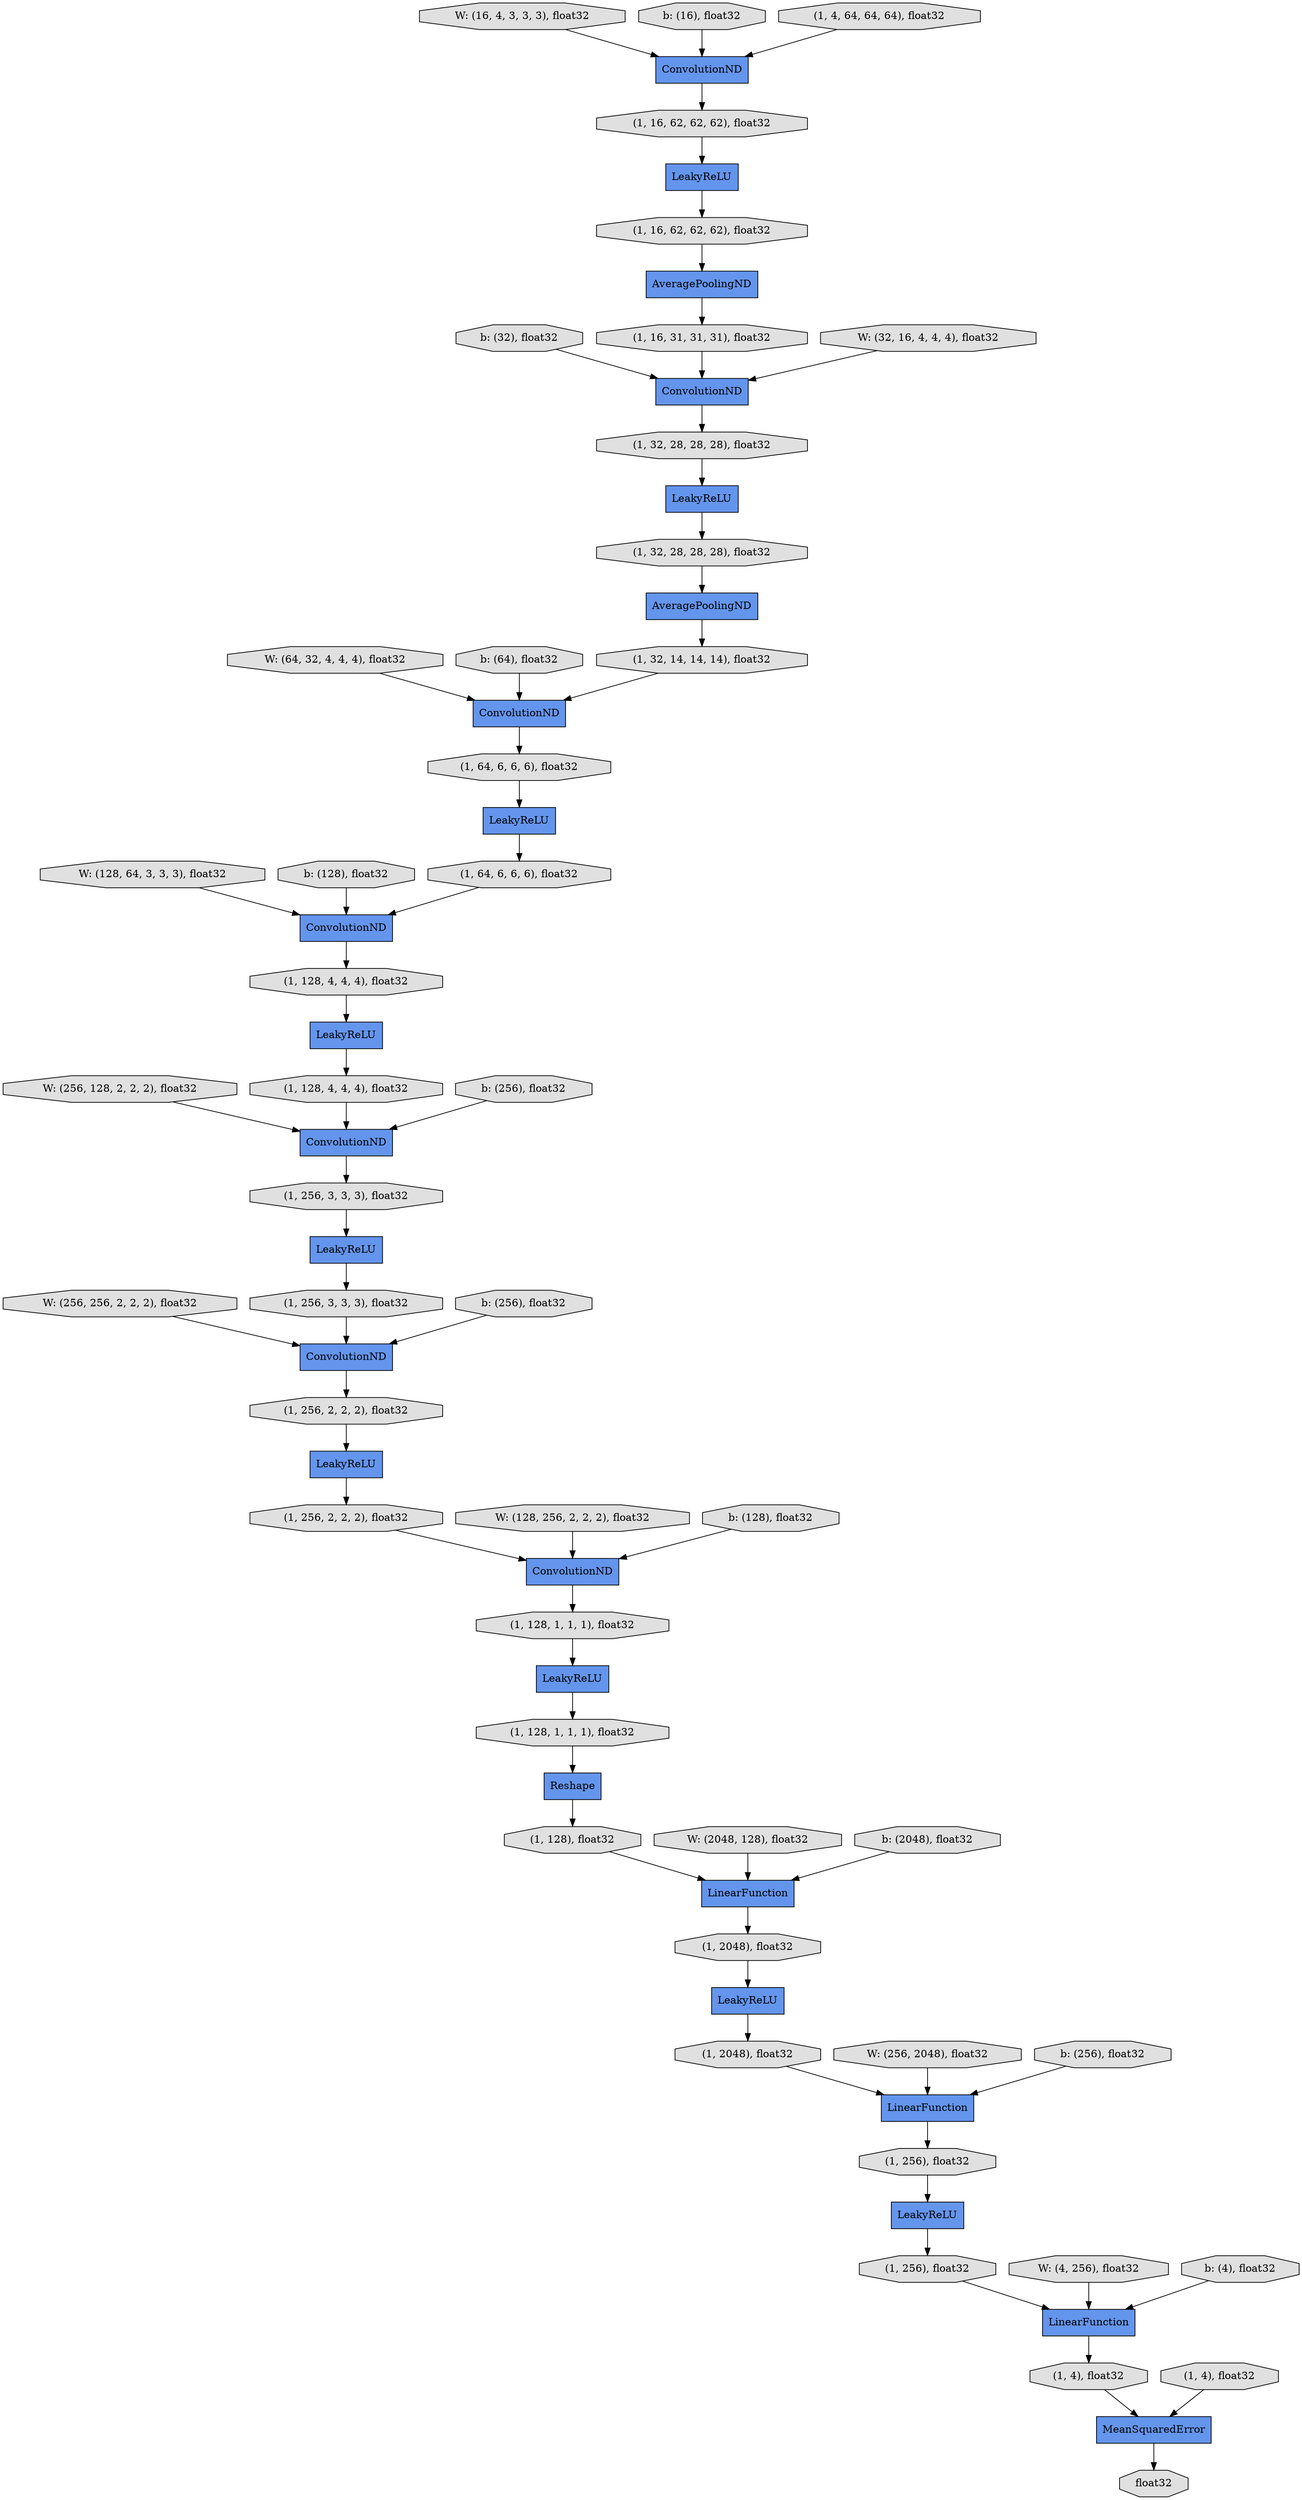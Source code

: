 digraph graphname{rankdir=TB;140049369045032 [label="W: (256, 256, 2, 2, 2), float32",shape="octagon",fillcolor="#E0E0E0",style="filled"];140049357926472 [label="(1, 256, 3, 3, 3), float32",shape="octagon",fillcolor="#E0E0E0",style="filled"];140049357928544 [label="MeanSquaredError",shape="record",fillcolor="#6495ED",style="filled"];140049369043072 [label="b: (32), float32",shape="octagon",fillcolor="#E0E0E0",style="filled"];140049369155736 [label="AveragePoolingND",shape="record",fillcolor="#6495ED",style="filled"];140049357926584 [label="ConvolutionND",shape="record",fillcolor="#6495ED",style="filled"];140049357928656 [label="(1, 256), float32",shape="octagon",fillcolor="#E0E0E0",style="filled"];140049369155848 [label="(1, 16, 31, 31, 31), float32",shape="octagon",fillcolor="#E0E0E0",style="filled"];140049369067816 [label="W: (4, 256), float32",shape="octagon",fillcolor="#E0E0E0",style="filled"];140049357926696 [label="(1, 256, 3, 3, 3), float32",shape="octagon",fillcolor="#E0E0E0",style="filled"];140049369045312 [label="b: (256), float32",shape="octagon",fillcolor="#E0E0E0",style="filled"];140049369155960 [label="LeakyReLU",shape="record",fillcolor="#6495ED",style="filled"];140049369043352 [label="W: (64, 32, 4, 4, 4), float32",shape="octagon",fillcolor="#E0E0E0",style="filled"];140049357928880 [label="(1, 4), float32",shape="octagon",fillcolor="#E0E0E0",style="filled"];140049369156072 [label="(1, 32, 28, 28, 28), float32",shape="octagon",fillcolor="#E0E0E0",style="filled"];140049369155568 [label="(1, 16, 62, 62, 62), float32",shape="octagon",fillcolor="#E0E0E0",style="filled"];140049357926920 [label="(1, 256, 2, 2, 2), float32",shape="octagon",fillcolor="#E0E0E0",style="filled"];140049357928992 [label="(1, 4), float32",shape="octagon",fillcolor="#E0E0E0",style="filled"];140049369068096 [label="b: (4), float32",shape="octagon",fillcolor="#E0E0E0",style="filled"];140049369045592 [label="W: (128, 256, 2, 2, 2), float32",shape="octagon",fillcolor="#E0E0E0",style="filled"];140049369156184 [label="ConvolutionND",shape="record",fillcolor="#6495ED",style="filled"];140049357927032 [label="Reshape",shape="record",fillcolor="#6495ED",style="filled"];140049357929104 [label="float32",shape="octagon",fillcolor="#E0E0E0",style="filled"];140049369043632 [label="b: (64), float32",shape="octagon",fillcolor="#E0E0E0",style="filled"];140049369156296 [label="(1, 32, 28, 28, 28), float32",shape="octagon",fillcolor="#E0E0E0",style="filled"];140049357927144 [label="(1, 256, 2, 2, 2), float32",shape="octagon",fillcolor="#E0E0E0",style="filled"];140049369156408 [label="ConvolutionND",shape="record",fillcolor="#6495ED",style="filled"];140049357927256 [label="LeakyReLU",shape="record",fillcolor="#6495ED",style="filled"];140049369045872 [label="b: (128), float32",shape="octagon",fillcolor="#E0E0E0",style="filled"];140049369156520 [label="(1, 32, 14, 14, 14), float32",shape="octagon",fillcolor="#E0E0E0",style="filled"];140049357927368 [label="(1, 128, 1, 1, 1), float32",shape="octagon",fillcolor="#E0E0E0",style="filled"];140049369043912 [label="W: (128, 64, 3, 3, 3), float32",shape="octagon",fillcolor="#E0E0E0",style="filled"];140049369156576 [label="LeakyReLU",shape="record",fillcolor="#6495ED",style="filled"];140049369156632 [label="LeakyReLU",shape="record",fillcolor="#6495ED",style="filled"];140049357927480 [label="LinearFunction",shape="record",fillcolor="#6495ED",style="filled"];140049369046152 [label="W: (2048, 128), float32",shape="octagon",fillcolor="#E0E0E0",style="filled"];140049369156744 [label="(1, 64, 6, 6, 6), float32",shape="octagon",fillcolor="#E0E0E0",style="filled"];140049380271272 [label="LeakyReLU",shape="record",fillcolor="#6495ED",style="filled"];140049357927592 [label="(1, 128, 1, 1, 1), float32",shape="octagon",fillcolor="#E0E0E0",style="filled"];140049369044192 [label="b: (128), float32",shape="octagon",fillcolor="#E0E0E0",style="filled"];140049369156856 [label="ConvolutionND",shape="record",fillcolor="#6495ED",style="filled"];140049369410808 [label="W: (16, 4, 3, 3, 3), float32",shape="octagon",fillcolor="#E0E0E0",style="filled"];140049369156968 [label="(1, 64, 6, 6, 6), float32",shape="octagon",fillcolor="#E0E0E0",style="filled"];140049369046432 [label="b: (2048), float32",shape="octagon",fillcolor="#E0E0E0",style="filled"];140049369155008 [label="ConvolutionND",shape="record",fillcolor="#6495ED",style="filled"];140049369157080 [label="LeakyReLU",shape="record",fillcolor="#6495ED",style="filled"];140049357927928 [label="(1, 128), float32",shape="octagon",fillcolor="#E0E0E0",style="filled"];140049369044472 [label="W: (256, 128, 2, 2, 2), float32",shape="octagon",fillcolor="#E0E0E0",style="filled"];140049369411088 [label="b: (16), float32",shape="octagon",fillcolor="#E0E0E0",style="filled"];140049357927984 [label="LinearFunction",shape="record",fillcolor="#6495ED",style="filled"];140049369157192 [label="(1, 128, 4, 4, 4), float32",shape="octagon",fillcolor="#E0E0E0",style="filled"];140049369155120 [label="LeakyReLU",shape="record",fillcolor="#6495ED",style="filled"];140049357928040 [label="LeakyReLU",shape="record",fillcolor="#6495ED",style="filled"];140049357928096 [label="(1, 2048), float32",shape="octagon",fillcolor="#E0E0E0",style="filled"];140049369046712 [label="W: (256, 2048), float32",shape="octagon",fillcolor="#E0E0E0",style="filled"];140049369157304 [label="ConvolutionND",shape="record",fillcolor="#6495ED",style="filled"];140049357928152 [label="LinearFunction",shape="record",fillcolor="#6495ED",style="filled"];140049369155288 [label="AveragePoolingND",shape="record",fillcolor="#6495ED",style="filled"];140049369155232 [label="(1, 4, 64, 64, 64), float32",shape="octagon",fillcolor="#E0E0E0",style="filled"];140049357928208 [label="(1, 2048), float32",shape="octagon",fillcolor="#E0E0E0",style="filled"];140049369157416 [label="(1, 128, 4, 4, 4), float32",shape="octagon",fillcolor="#E0E0E0",style="filled"];140049369044752 [label="b: (256), float32",shape="octagon",fillcolor="#E0E0E0",style="filled"];140049369411368 [label="W: (32, 16, 4, 4, 4), float32",shape="octagon",fillcolor="#E0E0E0",style="filled"];140049369155400 [label="(1, 16, 62, 62, 62), float32",shape="octagon",fillcolor="#E0E0E0",style="filled"];140049369155456 [label="ConvolutionND",shape="record",fillcolor="#6495ED",style="filled"];140049369157528 [label="LeakyReLU",shape="record",fillcolor="#6495ED",style="filled"];140049369046992 [label="b: (256), float32",shape="octagon",fillcolor="#E0E0E0",style="filled"];140049357928432 [label="(1, 256), float32",shape="octagon",fillcolor="#E0E0E0",style="filled"];140049357927144 -> 140049357926584;140049369157192 -> 140049369157080;140049369046152 -> 140049357927984;140049369043072 -> 140049369155456;140049369157080 -> 140049369157416;140049369155400 -> 140049369155120;140049357928096 -> 140049380271272;140049357927592 -> 140049357927032;140049369156576 -> 140049357927144;140049369411368 -> 140049369155456;140049369046432 -> 140049357927984;140049369046712 -> 140049357927480;140049357928880 -> 140049357928544;140049369045032 -> 140049369157304;140049369157304 -> 140049357926920;140049357927480 -> 140049357928432;140049369155288 -> 140049369155848;140049357926920 -> 140049369156576;140049357926696 -> 140049369157304;140049369155736 -> 140049369156520;140049380271272 -> 140049357928208;140049369043632 -> 140049369156184;140049369157528 -> 140049357926696;140049369157416 -> 140049369156856;140049369156744 -> 140049369156632;140049357926584 -> 140049357927368;140049369156072 -> 140049369155960;140049369068096 -> 140049357928152;140049357927368 -> 140049357927256;140049369156520 -> 140049369156184;140049357928208 -> 140049357927480;140049369155008 -> 140049369155400;140049357927032 -> 140049357927928;140049369155960 -> 140049369156296;140049357927928 -> 140049357927984;140049369155848 -> 140049369155456;140049369156296 -> 140049369155736;140049369044752 -> 140049369156856;140049357928432 -> 140049357928040;140049369045872 -> 140049357926584;140049369156408 -> 140049369157192;140049369044472 -> 140049369156856;140049369045312 -> 140049369157304;140049357928152 -> 140049357928880;140049369155568 -> 140049369155288;140049357927256 -> 140049357927592;140049357928040 -> 140049357928656;140049369046992 -> 140049357927480;140049369411088 -> 140049369155008;140049369043912 -> 140049369156408;140049369155456 -> 140049369156072;140049357928544 -> 140049357929104;140049357928992 -> 140049357928544;140049369067816 -> 140049357928152;140049357928656 -> 140049357928152;140049369156632 -> 140049369156968;140049369045592 -> 140049357926584;140049369044192 -> 140049369156408;140049369043352 -> 140049369156184;140049357927984 -> 140049357928096;140049369156968 -> 140049369156408;140049369155120 -> 140049369155568;140049369410808 -> 140049369155008;140049357926472 -> 140049369157528;140049369156856 -> 140049357926472;140049369155232 -> 140049369155008;140049369156184 -> 140049369156744;}